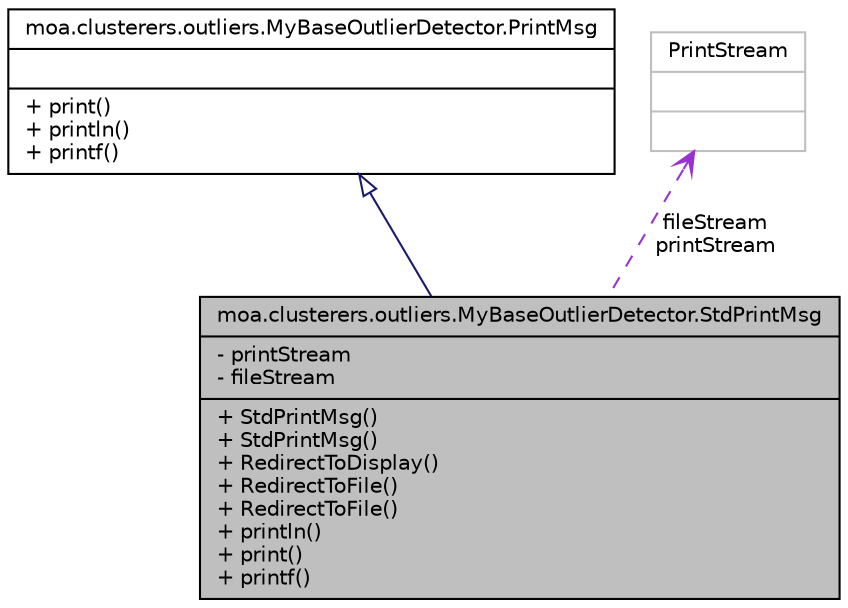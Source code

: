 digraph G
{
  edge [fontname="Helvetica",fontsize="10",labelfontname="Helvetica",labelfontsize="10"];
  node [fontname="Helvetica",fontsize="10",shape=record];
  Node1 [label="{moa.clusterers.outliers.MyBaseOutlierDetector.StdPrintMsg\n|- printStream\l- fileStream\l|+ StdPrintMsg()\l+ StdPrintMsg()\l+ RedirectToDisplay()\l+ RedirectToFile()\l+ RedirectToFile()\l+ println()\l+ print()\l+ printf()\l}",height=0.2,width=0.4,color="black", fillcolor="grey75", style="filled" fontcolor="black"];
  Node2 -> Node1 [dir=back,color="midnightblue",fontsize="10",style="solid",arrowtail="empty",fontname="Helvetica"];
  Node2 [label="{moa.clusterers.outliers.MyBaseOutlierDetector.PrintMsg\n||+ print()\l+ println()\l+ printf()\l}",height=0.2,width=0.4,color="black", fillcolor="white", style="filled",URL="$interfacemoa_1_1clusterers_1_1outliers_1_1MyBaseOutlierDetector_1_1PrintMsg.html"];
  Node3 -> Node1 [dir=back,color="darkorchid3",fontsize="10",style="dashed",label="fileStream\nprintStream",arrowtail="open",fontname="Helvetica"];
  Node3 [label="{PrintStream\n||}",height=0.2,width=0.4,color="grey75", fillcolor="white", style="filled"];
}
